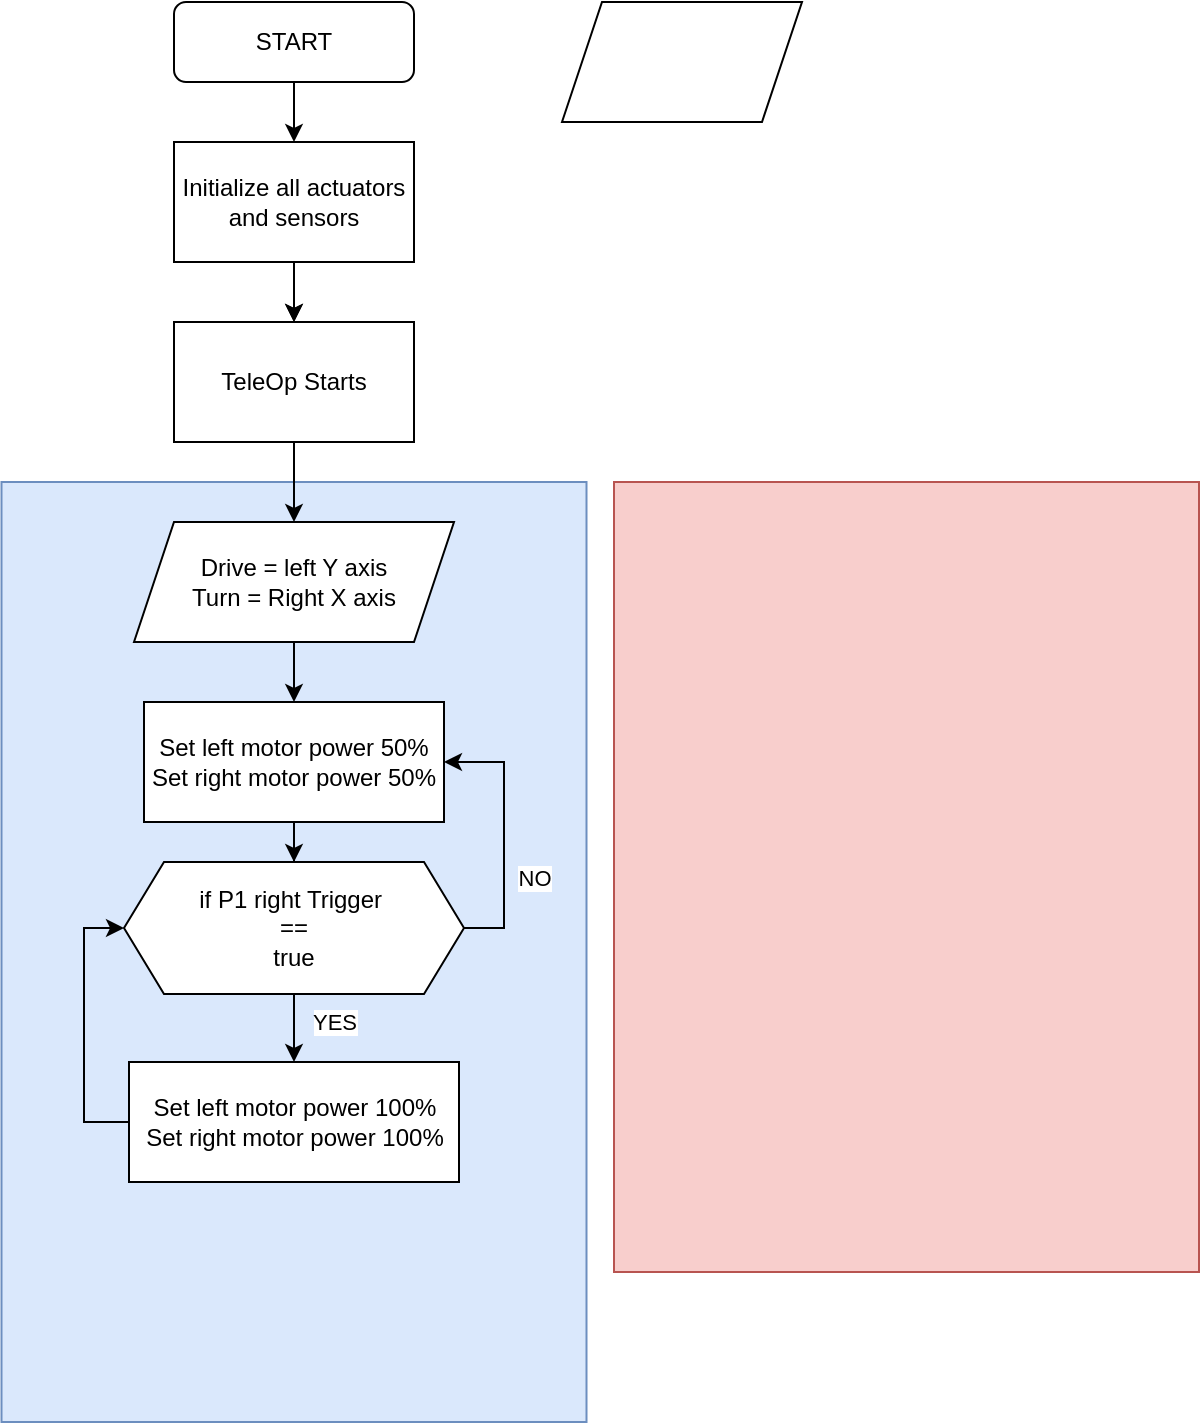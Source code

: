 <mxfile version="24.6.3" type="github">
  <diagram id="C5RBs43oDa-KdzZeNtuy" name="Page-1">
    <mxGraphModel dx="763" dy="517" grid="1" gridSize="10" guides="1" tooltips="1" connect="1" arrows="1" fold="1" page="1" pageScale="1" pageWidth="827" pageHeight="1169" math="0" shadow="0">
      <root>
        <mxCell id="WIyWlLk6GJQsqaUBKTNV-0" />
        <mxCell id="WIyWlLk6GJQsqaUBKTNV-1" parent="WIyWlLk6GJQsqaUBKTNV-0" />
        <mxCell id="qMfDw5fBHNp5u1-kdfvl-12" value="" style="rounded=0;whiteSpace=wrap;html=1;fillColor=#dae8fc;strokeColor=#6c8ebf;" vertex="1" parent="WIyWlLk6GJQsqaUBKTNV-1">
          <mxGeometry x="73.75" y="320" width="292.5" height="470" as="geometry" />
        </mxCell>
        <mxCell id="qMfDw5fBHNp5u1-kdfvl-11" style="edgeStyle=orthogonalEdgeStyle;rounded=0;orthogonalLoop=1;jettySize=auto;html=1;exitX=0.5;exitY=1;exitDx=0;exitDy=0;entryX=0.5;entryY=0;entryDx=0;entryDy=0;" edge="1" parent="WIyWlLk6GJQsqaUBKTNV-1" source="WIyWlLk6GJQsqaUBKTNV-3" target="qMfDw5fBHNp5u1-kdfvl-5">
          <mxGeometry relative="1" as="geometry" />
        </mxCell>
        <mxCell id="WIyWlLk6GJQsqaUBKTNV-3" value="START" style="rounded=1;whiteSpace=wrap;html=1;fontSize=12;glass=0;strokeWidth=1;shadow=0;" parent="WIyWlLk6GJQsqaUBKTNV-1" vertex="1">
          <mxGeometry x="160" y="80" width="120" height="40" as="geometry" />
        </mxCell>
        <mxCell id="qMfDw5fBHNp5u1-kdfvl-20" style="edgeStyle=orthogonalEdgeStyle;rounded=0;orthogonalLoop=1;jettySize=auto;html=1;exitX=0.5;exitY=1;exitDx=0;exitDy=0;entryX=0.5;entryY=0;entryDx=0;entryDy=0;" edge="1" parent="WIyWlLk6GJQsqaUBKTNV-1" source="qMfDw5fBHNp5u1-kdfvl-4" target="qMfDw5fBHNp5u1-kdfvl-18">
          <mxGeometry relative="1" as="geometry" />
        </mxCell>
        <mxCell id="qMfDw5fBHNp5u1-kdfvl-4" value="Drive = left Y axis&lt;div&gt;Turn = Right X axis&lt;/div&gt;" style="shape=parallelogram;perimeter=parallelogramPerimeter;whiteSpace=wrap;html=1;fixedSize=1;" vertex="1" parent="WIyWlLk6GJQsqaUBKTNV-1">
          <mxGeometry x="140" y="340" width="160" height="60" as="geometry" />
        </mxCell>
        <mxCell id="qMfDw5fBHNp5u1-kdfvl-7" style="edgeStyle=orthogonalEdgeStyle;rounded=0;orthogonalLoop=1;jettySize=auto;html=1;exitX=0.5;exitY=1;exitDx=0;exitDy=0;entryX=0.5;entryY=0;entryDx=0;entryDy=0;" edge="1" parent="WIyWlLk6GJQsqaUBKTNV-1" source="qMfDw5fBHNp5u1-kdfvl-5" target="qMfDw5fBHNp5u1-kdfvl-6">
          <mxGeometry relative="1" as="geometry" />
        </mxCell>
        <mxCell id="qMfDw5fBHNp5u1-kdfvl-9" value="" style="edgeStyle=orthogonalEdgeStyle;rounded=0;orthogonalLoop=1;jettySize=auto;html=1;" edge="1" parent="WIyWlLk6GJQsqaUBKTNV-1" source="qMfDw5fBHNp5u1-kdfvl-5" target="qMfDw5fBHNp5u1-kdfvl-6">
          <mxGeometry relative="1" as="geometry" />
        </mxCell>
        <mxCell id="qMfDw5fBHNp5u1-kdfvl-5" value="Initialize all actuators and sensors" style="rounded=0;whiteSpace=wrap;html=1;" vertex="1" parent="WIyWlLk6GJQsqaUBKTNV-1">
          <mxGeometry x="160" y="150" width="120" height="60" as="geometry" />
        </mxCell>
        <mxCell id="qMfDw5fBHNp5u1-kdfvl-17" style="edgeStyle=orthogonalEdgeStyle;rounded=0;orthogonalLoop=1;jettySize=auto;html=1;exitX=0.5;exitY=1;exitDx=0;exitDy=0;" edge="1" parent="WIyWlLk6GJQsqaUBKTNV-1" source="qMfDw5fBHNp5u1-kdfvl-6" target="qMfDw5fBHNp5u1-kdfvl-4">
          <mxGeometry relative="1" as="geometry" />
        </mxCell>
        <mxCell id="qMfDw5fBHNp5u1-kdfvl-6" value="TeleOp Starts" style="rounded=0;whiteSpace=wrap;html=1;" vertex="1" parent="WIyWlLk6GJQsqaUBKTNV-1">
          <mxGeometry x="160" y="240" width="120" height="60" as="geometry" />
        </mxCell>
        <mxCell id="qMfDw5fBHNp5u1-kdfvl-13" value="" style="shape=parallelogram;perimeter=parallelogramPerimeter;whiteSpace=wrap;html=1;fixedSize=1;" vertex="1" parent="WIyWlLk6GJQsqaUBKTNV-1">
          <mxGeometry x="354" y="80" width="120" height="60" as="geometry" />
        </mxCell>
        <mxCell id="qMfDw5fBHNp5u1-kdfvl-23" style="edgeStyle=orthogonalEdgeStyle;rounded=0;orthogonalLoop=1;jettySize=auto;html=1;exitX=0.5;exitY=1;exitDx=0;exitDy=0;" edge="1" parent="WIyWlLk6GJQsqaUBKTNV-1" source="qMfDw5fBHNp5u1-kdfvl-18" target="qMfDw5fBHNp5u1-kdfvl-22">
          <mxGeometry relative="1" as="geometry" />
        </mxCell>
        <mxCell id="qMfDw5fBHNp5u1-kdfvl-18" value="Set left motor power 50%&lt;div&gt;Set right motor power 50%&lt;/div&gt;" style="rounded=0;whiteSpace=wrap;html=1;" vertex="1" parent="WIyWlLk6GJQsqaUBKTNV-1">
          <mxGeometry x="145" y="430" width="150" height="60" as="geometry" />
        </mxCell>
        <mxCell id="qMfDw5fBHNp5u1-kdfvl-28" style="edgeStyle=orthogonalEdgeStyle;rounded=0;orthogonalLoop=1;jettySize=auto;html=1;exitX=0.5;exitY=1;exitDx=0;exitDy=0;" edge="1" parent="WIyWlLk6GJQsqaUBKTNV-1" source="qMfDw5fBHNp5u1-kdfvl-22" target="qMfDw5fBHNp5u1-kdfvl-27">
          <mxGeometry relative="1" as="geometry" />
        </mxCell>
        <mxCell id="qMfDw5fBHNp5u1-kdfvl-32" value="YES" style="edgeLabel;html=1;align=center;verticalAlign=middle;resizable=0;points=[];" vertex="1" connectable="0" parent="qMfDw5fBHNp5u1-kdfvl-28">
          <mxGeometry x="-0.646" relative="1" as="geometry">
            <mxPoint x="20" y="6" as="offset" />
          </mxGeometry>
        </mxCell>
        <mxCell id="qMfDw5fBHNp5u1-kdfvl-29" style="edgeStyle=orthogonalEdgeStyle;rounded=0;orthogonalLoop=1;jettySize=auto;html=1;exitX=1;exitY=0.5;exitDx=0;exitDy=0;entryX=1;entryY=0.5;entryDx=0;entryDy=0;" edge="1" parent="WIyWlLk6GJQsqaUBKTNV-1" source="qMfDw5fBHNp5u1-kdfvl-22" target="qMfDw5fBHNp5u1-kdfvl-18">
          <mxGeometry relative="1" as="geometry" />
        </mxCell>
        <mxCell id="qMfDw5fBHNp5u1-kdfvl-30" value="NO" style="edgeLabel;html=1;align=center;verticalAlign=middle;resizable=0;points=[];" vertex="1" connectable="0" parent="qMfDw5fBHNp5u1-kdfvl-29">
          <mxGeometry x="-0.394" relative="1" as="geometry">
            <mxPoint x="15" y="-5" as="offset" />
          </mxGeometry>
        </mxCell>
        <mxCell id="qMfDw5fBHNp5u1-kdfvl-22" value="if P1 right Trigger&amp;nbsp;&lt;div&gt;==&lt;/div&gt;&lt;div&gt;true&lt;/div&gt;" style="shape=hexagon;perimeter=hexagonPerimeter2;whiteSpace=wrap;html=1;fixedSize=1;" vertex="1" parent="WIyWlLk6GJQsqaUBKTNV-1">
          <mxGeometry x="135" y="510" width="170" height="66" as="geometry" />
        </mxCell>
        <mxCell id="qMfDw5fBHNp5u1-kdfvl-33" style="edgeStyle=orthogonalEdgeStyle;rounded=0;orthogonalLoop=1;jettySize=auto;html=1;exitX=0;exitY=0.5;exitDx=0;exitDy=0;entryX=0;entryY=0.5;entryDx=0;entryDy=0;" edge="1" parent="WIyWlLk6GJQsqaUBKTNV-1" source="qMfDw5fBHNp5u1-kdfvl-27" target="qMfDw5fBHNp5u1-kdfvl-22">
          <mxGeometry relative="1" as="geometry" />
        </mxCell>
        <mxCell id="qMfDw5fBHNp5u1-kdfvl-27" value="Set left motor power 100%&lt;div&gt;Set right motor power 100&lt;span style=&quot;background-color: initial;&quot;&gt;%&lt;/span&gt;&lt;/div&gt;" style="rounded=0;whiteSpace=wrap;html=1;" vertex="1" parent="WIyWlLk6GJQsqaUBKTNV-1">
          <mxGeometry x="137.5" y="610" width="165" height="60" as="geometry" />
        </mxCell>
        <mxCell id="qMfDw5fBHNp5u1-kdfvl-34" value="" style="rounded=0;whiteSpace=wrap;html=1;fillColor=#f8cecc;strokeColor=#b85450;" vertex="1" parent="WIyWlLk6GJQsqaUBKTNV-1">
          <mxGeometry x="380" y="320" width="292.5" height="395" as="geometry" />
        </mxCell>
      </root>
    </mxGraphModel>
  </diagram>
</mxfile>
